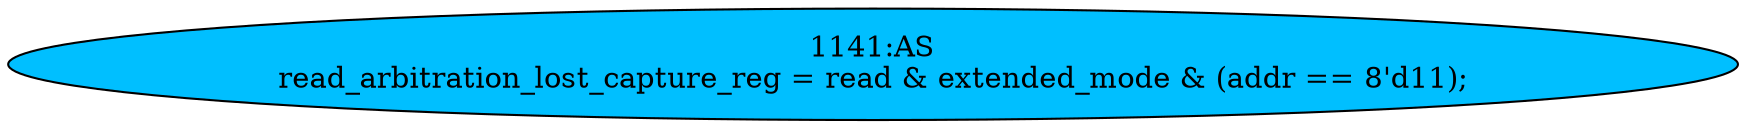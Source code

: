 strict digraph "" {
	node [label="\N"];
	"1141:AS"	 [ast="<pyverilog.vparser.ast.Assign object at 0x7fd7734d5550>",
		def_var="['read_arbitration_lost_capture_reg']",
		fillcolor=deepskyblue,
		label="1141:AS
read_arbitration_lost_capture_reg = read & extended_mode & (addr == 8'd11);",
		statements="[]",
		style=filled,
		typ=Assign,
		use_var="['read', 'extended_mode', 'addr']"];
}
